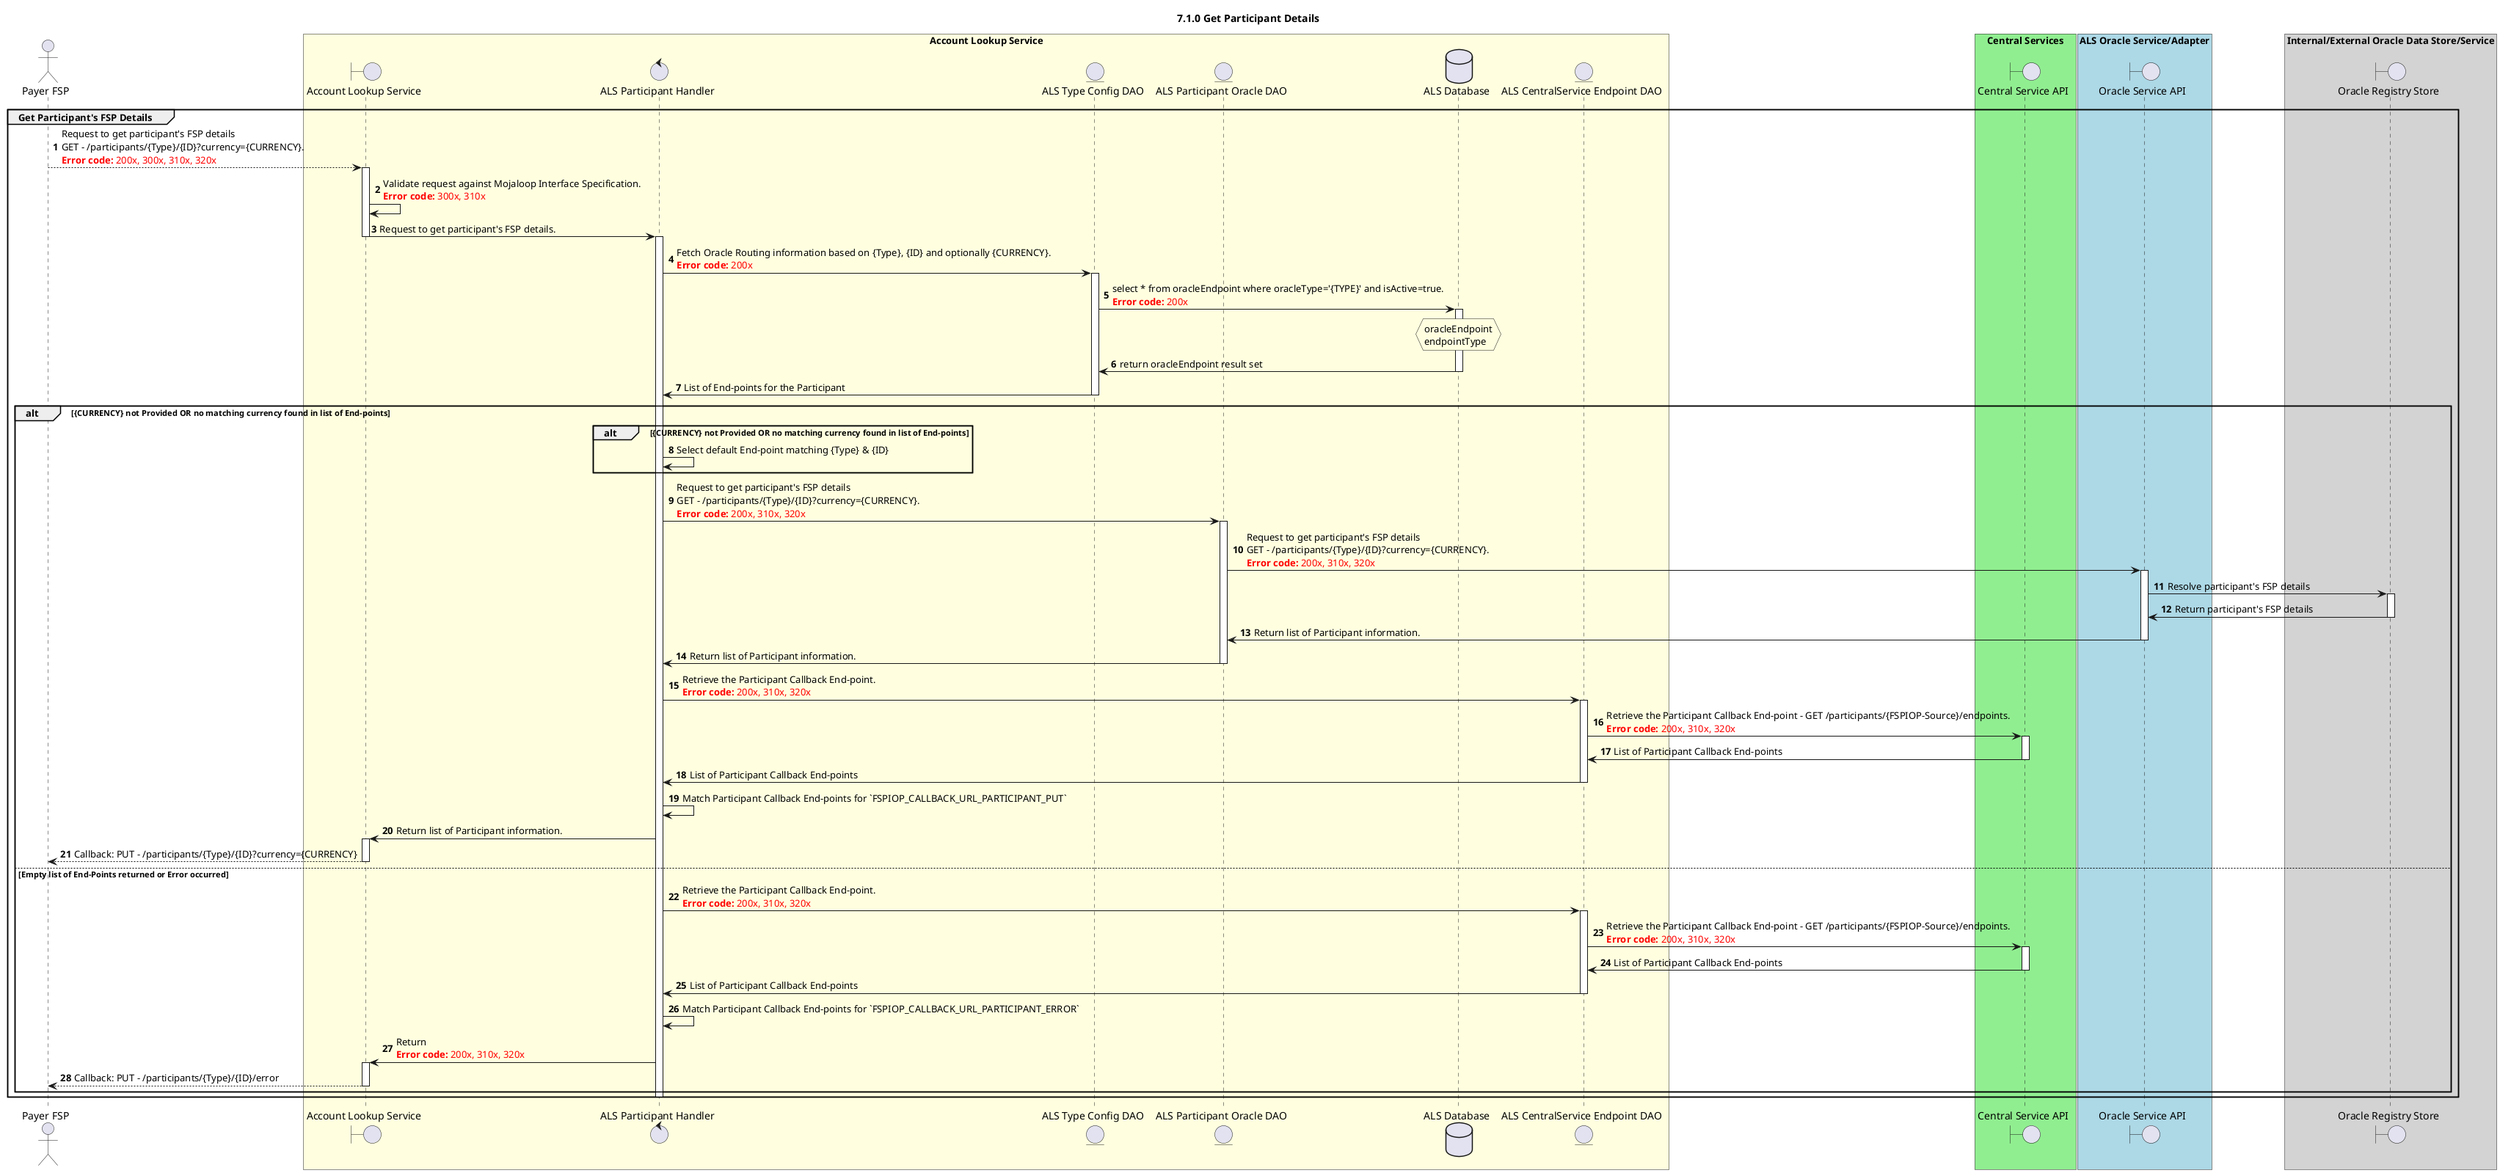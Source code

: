 /'*****
 License
 --------------
 Copyright © 2017 Bill & Melinda Gates Foundation
 The Mojaloop files are made available by the Bill & Melinda Gates Foundation under the Apache License, Version 2.0 (the "License") and you may not use these files except in compliance with the License. You may obtain a copy of the License at
 http://www.apache.org/licenses/LICENSE-2.0
 Unless required by applicable law or agreed to in writing, the Mojaloop files are distributed on an "AS IS" BASIS, WITHOUT WARRANTIES OR CONDITIONS OF ANY KIND, either express or implied. See the License for the specific language governing permissions and limitations under the License.
 Contributors
 --------------
 This is the official list of the Mojaloop project contributors for this file.
 Names of the original copyright holders (individuals or organizations)
 should be listed with a '*' in the first column. People who have
 contributed from an organization can be listed under the organization
 that actually holds the copyright for their contributions (see the
 Gates Foundation organization for an example). Those individuals should have
 their names indented and be marked with a '-'. Email address can be added
 optionally within square brackets <email>.
 * Gates Foundation
 - Name Surname <name.surname@gatesfoundation.com>

 * Rajiv Mothilal <rajiv.mothilal@modusbox.com>
 --------------
 ******'/


@startuml
' declate title
title 7.1.0 Get Participant Details

autonumber
' Actor Keys:
' boundary - APIs/Interfaces, etc
' entity - Database Access Objects
' database - Database Persistance Store

' declare actors
actor "Payer FSP" as PAYER_FSP
boundary "Account Lookup Service" as ALS_API
control "ALS Participant Handler" as ALS_PARTICIPANT_HANDLER
entity "ALS Type Config DAO" as ALS_TYPE_ENDPOINT_CONFIG_DAO
entity "ALS CentralService Endpoint DAO" as ALS_CENTRALSERVICE_ENDPOINT_CONFIG_DAO
entity "ALS Participant Oracle DAO" as ALS_PARTICIPANT_ORACLE_DAO
entity "ALS Participant End-Point Oracle DAO" as ALS_PARTICIPANT_ORACLE_DAO
database "ALS Database" as ALS_DB
boundary "Oracle Service API" as ORACLE_API
boundary "Oracle Registry Store" as ORACLE_STORE
boundary "Central Service API" as CENTRALSERVICE_API

box "Account Lookup Service" #LightYellow
participant ALS_API
participant ALS_PARTICIPANT_HANDLER
participant ALS_TYPE_ENDPOINT_CONFIG_DAO
participant ALS_PARTICIPANT_ORACLE_DAO
participant ALS_DB
participant ALS_CENTRALSERVICE_ENDPOINT_CONFIG_DAO
end box

box "Central Services" #LightGreen
participant CENTRALSERVICE_API
end box

box "ALS Oracle Service/Adapter" #LightBlue
participant ORACLE_API
end box

box "Internal/External Oracle Data Store/Service" #LightGrey
participant ORACLE_STORE
end box

' START OF FLOW

group Get Participant's FSP Details
    PAYER_FSP --> ALS_API: Request to get participant's FSP details \nGET - /participants/{Type}/{ID}?currency={CURRENCY}. \n<color #FF0000><b>Error code:</b> 200x, 300x, 310x, 320x</color>
    activate ALS_API
    ALS_API -> ALS_API: Validate request against Mojaloop Interface Specification. \n<color #FF0000><b>Error code:</b> 300x, 310x</color>

    ALS_API -> ALS_PARTICIPANT_HANDLER: Request to get participant's FSP details.
    deactivate ALS_API
    activate ALS_PARTICIPANT_HANDLER


    ALS_PARTICIPANT_HANDLER -> ALS_TYPE_ENDPOINT_CONFIG_DAO: Fetch Oracle Routing information based on {Type}, {ID} and optionally {CURRENCY}. \n<color #FF0000><b>Error code:</b> 200x</color>
    activate ALS_TYPE_ENDPOINT_CONFIG_DAO


    ALS_TYPE_ENDPOINT_CONFIG_DAO -> ALS_DB: select * from oracleEndpoint where oracleType='{TYPE}' and isActive=true. \n<color #FF0000><b>Error code:</b> 200x</color>
    activate ALS_DB
        hnote over ALS_DB #lightyellow
                oracleEndpoint
                endpointType
        end note
    ALS_DB -> ALS_TYPE_ENDPOINT_CONFIG_DAO: return oracleEndpoint result set
    deactivate ALS_DB

    ALS_TYPE_ENDPOINT_CONFIG_DAO -> ALS_PARTICIPANT_HANDLER: List of End-points for the Participant
    deactivate ALS_TYPE_ENDPOINT_CONFIG_DAO

    alt {CURRENCY} not Provided OR no matching currency found in list of End-points
        alt {CURRENCY} not Provided OR no matching currency found in list of End-points
            ALS_PARTICIPANT_HANDLER -> ALS_PARTICIPANT_HANDLER: Select default End-point matching {Type} & {ID}
        end alt

        ALS_PARTICIPANT_HANDLER -> ALS_PARTICIPANT_ORACLE_DAO: Request to get participant's FSP details \nGET - /participants/{Type}/{ID}?currency={CURRENCY}. \n<color #FF0000><b>Error code:</b> 200x, 310x, 320x</color>
        activate ALS_PARTICIPANT_ORACLE_DAO
        ALS_PARTICIPANT_ORACLE_DAO -> ORACLE_API: Request to get participant's FSP details \nGET - /participants/{Type}/{ID}?currency={CURRENCY}. \n<color #FF0000><b>Error code:</b> 200x, 310x, 320x</color>
        activate ORACLE_API

        ORACLE_API -> ORACLE_STORE: Resolve participant's FSP details
        activate ORACLE_STORE
        ORACLE_STORE -> ORACLE_API: Return participant's FSP details
        deactivate ORACLE_STORE

        ORACLE_API -> ALS_PARTICIPANT_ORACLE_DAO: Return list of Participant information.
        deactivate ORACLE_API

        ALS_PARTICIPANT_ORACLE_DAO -> ALS_PARTICIPANT_HANDLER: Return list of Participant information.
        deactivate ALS_PARTICIPANT_ORACLE_DAO

        ALS_PARTICIPANT_HANDLER -> ALS_CENTRALSERVICE_ENDPOINT_CONFIG_DAO: Retrieve the Participant Callback End-point. \n<color #FF0000><b>Error code:</b> 200x, 310x, 320x</color>
        activate ALS_CENTRALSERVICE_ENDPOINT_CONFIG_DAO
        ALS_CENTRALSERVICE_ENDPOINT_CONFIG_DAO -> CENTRALSERVICE_API: Retrieve the Participant Callback End-point - GET /participants/{FSPIOP-Source}/endpoints. \n<color #FF0000><b>Error code:</b> 200x, 310x, 320x</color>
        activate CENTRALSERVICE_API
        CENTRALSERVICE_API -> ALS_CENTRALSERVICE_ENDPOINT_CONFIG_DAO: List of Participant Callback End-points
        deactivate CENTRALSERVICE_API
        ALS_CENTRALSERVICE_ENDPOINT_CONFIG_DAO -> ALS_PARTICIPANT_HANDLER: List of Participant Callback End-points
        deactivate ALS_CENTRALSERVICE_ENDPOINT_CONFIG_DAO

        ALS_PARTICIPANT_HANDLER -> ALS_PARTICIPANT_HANDLER: Match Participant Callback End-points for `FSPIOP_CALLBACK_URL_PARTICIPANT_PUT`

        ALS_PARTICIPANT_HANDLER -> ALS_API: Return list of Participant information.

        activate ALS_API
        ALS_API --> PAYER_FSP: Callback: PUT - /participants/{Type}/{ID}?currency={CURRENCY}
        deactivate ALS_API

    else Empty list of End-Points returned or Error occurred

            ALS_PARTICIPANT_HANDLER -> ALS_CENTRALSERVICE_ENDPOINT_CONFIG_DAO: Retrieve the Participant Callback End-point. \n<color #FF0000><b>Error code:</b> 200x, 310x, 320x</color>
            activate ALS_CENTRALSERVICE_ENDPOINT_CONFIG_DAO
            ALS_CENTRALSERVICE_ENDPOINT_CONFIG_DAO -> CENTRALSERVICE_API: Retrieve the Participant Callback End-point - GET /participants/{FSPIOP-Source}/endpoints. \n<color #FF0000><b>Error code:</b> 200x, 310x, 320x</color>
            activate CENTRALSERVICE_API
            CENTRALSERVICE_API -> ALS_CENTRALSERVICE_ENDPOINT_CONFIG_DAO: List of Participant Callback End-points
            deactivate CENTRALSERVICE_API
            ALS_CENTRALSERVICE_ENDPOINT_CONFIG_DAO -> ALS_PARTICIPANT_HANDLER: List of Participant Callback End-points
            deactivate ALS_CENTRALSERVICE_ENDPOINT_CONFIG_DAO

            ALS_PARTICIPANT_HANDLER -> ALS_PARTICIPANT_HANDLER: Match Participant Callback End-points for `FSPIOP_CALLBACK_URL_PARTICIPANT_ERROR`

        ALS_PARTICIPANT_HANDLER -> ALS_API: Return \n<color #FF0000><b>Error code:</b> 200x, 310x, 320x</color>
        activate ALS_API
        ALS_API --> PAYER_FSP: Callback: PUT - /participants/{Type}/{ID}/error
        deactivate ALS_API
    end alt

    deactivate ALS_PARTICIPANT_HANDLER
end
@enduml
